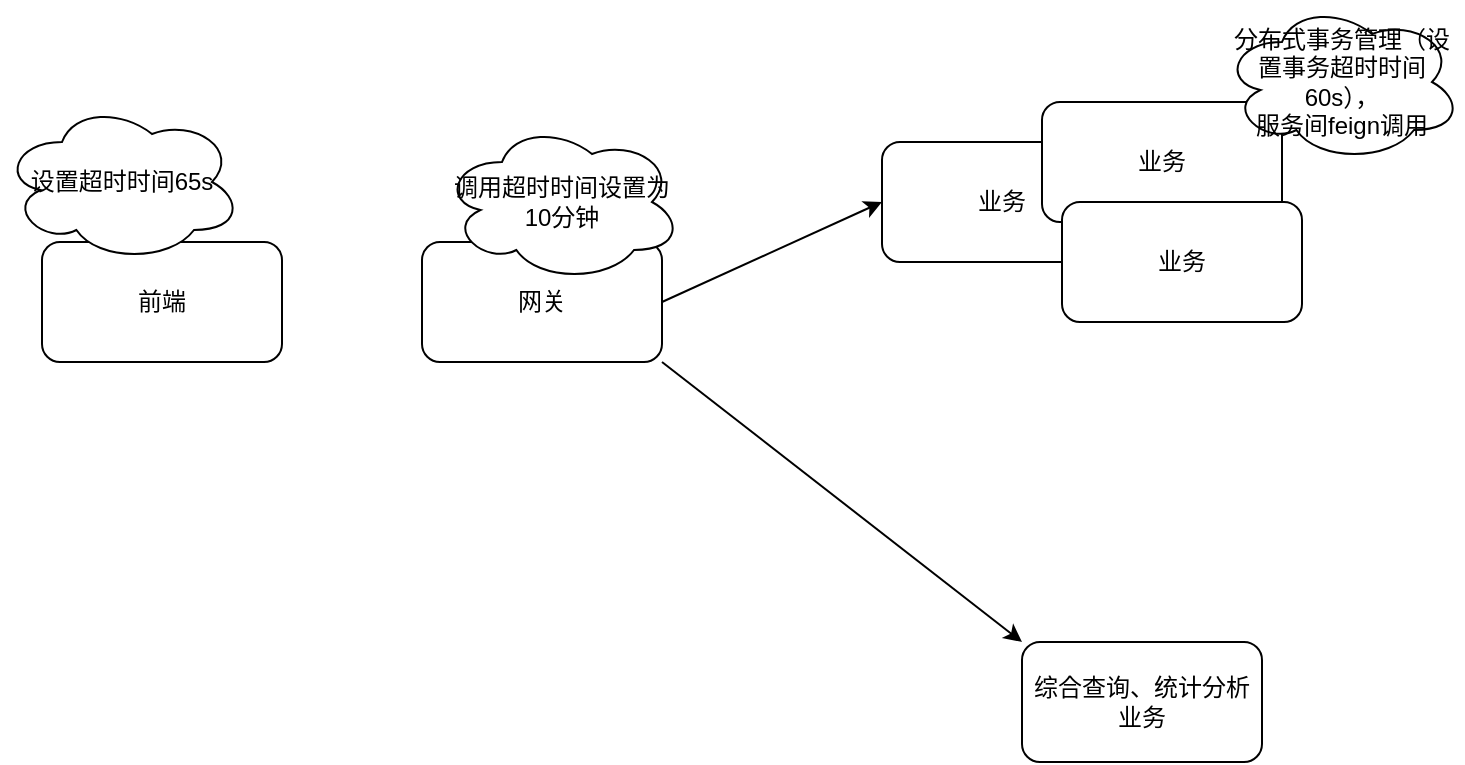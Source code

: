 <mxfile version="21.6.9" type="github">
  <diagram name="第 1 页" id="11f2MM4YsrPZdB35buU8">
    <mxGraphModel dx="1562" dy="862" grid="1" gridSize="10" guides="1" tooltips="1" connect="1" arrows="1" fold="1" page="1" pageScale="1" pageWidth="827" pageHeight="1169" math="0" shadow="0">
      <root>
        <mxCell id="0" />
        <mxCell id="1" parent="0" />
        <mxCell id="_BseXzkGbUEC1sAC8K0_-2" value="前端" style="rounded=1;whiteSpace=wrap;html=1;" vertex="1" parent="1">
          <mxGeometry x="50" y="230" width="120" height="60" as="geometry" />
        </mxCell>
        <mxCell id="_BseXzkGbUEC1sAC8K0_-11" style="rounded=0;orthogonalLoop=1;jettySize=auto;html=1;exitX=1;exitY=1;exitDx=0;exitDy=0;entryX=0;entryY=0;entryDx=0;entryDy=0;" edge="1" parent="1" source="_BseXzkGbUEC1sAC8K0_-3" target="_BseXzkGbUEC1sAC8K0_-10">
          <mxGeometry relative="1" as="geometry" />
        </mxCell>
        <mxCell id="_BseXzkGbUEC1sAC8K0_-14" style="rounded=0;orthogonalLoop=1;jettySize=auto;html=1;exitX=1;exitY=0.5;exitDx=0;exitDy=0;entryX=0;entryY=0.5;entryDx=0;entryDy=0;" edge="1" parent="1" source="_BseXzkGbUEC1sAC8K0_-3" target="_BseXzkGbUEC1sAC8K0_-4">
          <mxGeometry relative="1" as="geometry" />
        </mxCell>
        <mxCell id="_BseXzkGbUEC1sAC8K0_-3" value="网关" style="rounded=1;whiteSpace=wrap;html=1;" vertex="1" parent="1">
          <mxGeometry x="240" y="230" width="120" height="60" as="geometry" />
        </mxCell>
        <mxCell id="_BseXzkGbUEC1sAC8K0_-4" value="业务" style="rounded=1;whiteSpace=wrap;html=1;" vertex="1" parent="1">
          <mxGeometry x="470" y="180" width="120" height="60" as="geometry" />
        </mxCell>
        <mxCell id="_BseXzkGbUEC1sAC8K0_-5" value="业务" style="rounded=1;whiteSpace=wrap;html=1;" vertex="1" parent="1">
          <mxGeometry x="550" y="160" width="120" height="60" as="geometry" />
        </mxCell>
        <mxCell id="_BseXzkGbUEC1sAC8K0_-6" value="业务" style="rounded=1;whiteSpace=wrap;html=1;" vertex="1" parent="1">
          <mxGeometry x="560" y="210" width="120" height="60" as="geometry" />
        </mxCell>
        <mxCell id="_BseXzkGbUEC1sAC8K0_-9" value="分布式事务管理（设置事务超时时间60s），&lt;br&gt;服务间feign调用" style="ellipse;shape=cloud;whiteSpace=wrap;html=1;" vertex="1" parent="1">
          <mxGeometry x="640" y="110" width="120" height="80" as="geometry" />
        </mxCell>
        <mxCell id="_BseXzkGbUEC1sAC8K0_-10" value="综合查询、统计分析业务" style="rounded=1;whiteSpace=wrap;html=1;" vertex="1" parent="1">
          <mxGeometry x="540" y="430" width="120" height="60" as="geometry" />
        </mxCell>
        <mxCell id="_BseXzkGbUEC1sAC8K0_-12" value="调用超时时间设置为10分钟" style="ellipse;shape=cloud;whiteSpace=wrap;html=1;" vertex="1" parent="1">
          <mxGeometry x="250" y="170" width="120" height="80" as="geometry" />
        </mxCell>
        <mxCell id="_BseXzkGbUEC1sAC8K0_-13" value="设置超时时间65s" style="ellipse;shape=cloud;whiteSpace=wrap;html=1;" vertex="1" parent="1">
          <mxGeometry x="30" y="160" width="120" height="80" as="geometry" />
        </mxCell>
      </root>
    </mxGraphModel>
  </diagram>
</mxfile>
